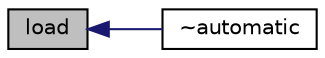 digraph "load"
{
  bgcolor="transparent";
  edge [fontname="Helvetica",fontsize="10",labelfontname="Helvetica",labelfontsize="10"];
  node [fontname="Helvetica",fontsize="10",shape=record];
  rankdir="LR";
  Node1 [label="load",height=0.2,width=0.4,color="black", fillcolor="grey75", style="filled", fontcolor="black"];
  Node1 -> Node2 [dir="back",color="midnightblue",fontsize="10",style="solid",fontname="Helvetica"];
  Node2 [label="~automatic",height=0.2,width=0.4,color="black",URL="$a00086.html#a0e7302d2d4e44b8492112b650dcbcaf0",tooltip="Destructor. "];
}
